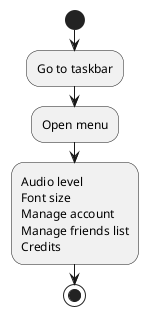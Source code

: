 @startuml
start
    :Go to taskbar;
    :Open menu;
    :Audio level
    Font size
    Manage account
    Manage friends list
    Credits;
stop
@enduml